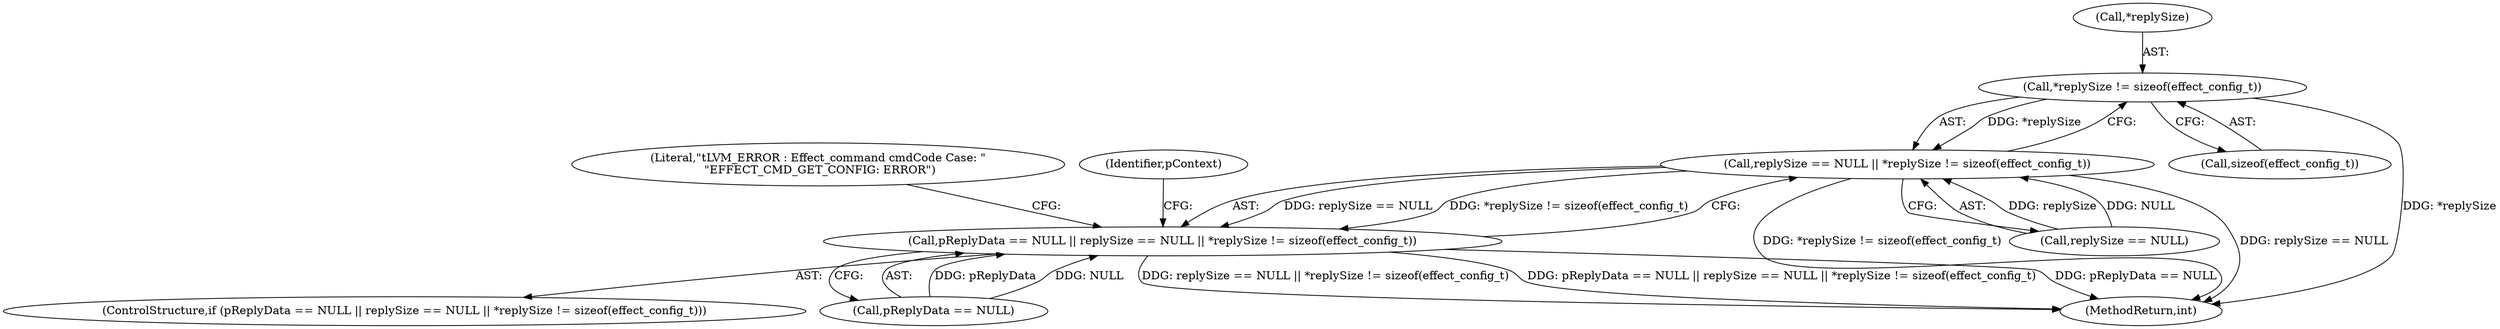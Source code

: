 digraph "0_Android_9e29523b9537983b4c4b205ff868d0b3bca0383b@API" {
"1000290" [label="(Call,*replySize != sizeof(effect_config_t))"];
"1000286" [label="(Call,replySize == NULL || *replySize != sizeof(effect_config_t))"];
"1000282" [label="(Call,pReplyData == NULL || replySize == NULL || *replySize != sizeof(effect_config_t))"];
"1000297" [label="(Literal,\"\tLVM_ERROR : Effect_command cmdCode Case: \"\n \"EFFECT_CMD_GET_CONFIG: ERROR\")"];
"1000286" [label="(Call,replySize == NULL || *replySize != sizeof(effect_config_t))"];
"1000281" [label="(ControlStructure,if (pReplyData == NULL || replySize == NULL || *replySize != sizeof(effect_config_t)))"];
"1000283" [label="(Call,pReplyData == NULL)"];
"1000282" [label="(Call,pReplyData == NULL || replySize == NULL || *replySize != sizeof(effect_config_t))"];
"1000293" [label="(Call,sizeof(effect_config_t))"];
"1000287" [label="(Call,replySize == NULL)"];
"1001271" [label="(MethodReturn,int)"];
"1000302" [label="(Identifier,pContext)"];
"1000291" [label="(Call,*replySize)"];
"1000290" [label="(Call,*replySize != sizeof(effect_config_t))"];
"1000290" -> "1000286"  [label="AST: "];
"1000290" -> "1000293"  [label="CFG: "];
"1000291" -> "1000290"  [label="AST: "];
"1000293" -> "1000290"  [label="AST: "];
"1000286" -> "1000290"  [label="CFG: "];
"1000290" -> "1001271"  [label="DDG: *replySize"];
"1000290" -> "1000286"  [label="DDG: *replySize"];
"1000286" -> "1000282"  [label="AST: "];
"1000286" -> "1000287"  [label="CFG: "];
"1000287" -> "1000286"  [label="AST: "];
"1000282" -> "1000286"  [label="CFG: "];
"1000286" -> "1001271"  [label="DDG: *replySize != sizeof(effect_config_t)"];
"1000286" -> "1001271"  [label="DDG: replySize == NULL"];
"1000286" -> "1000282"  [label="DDG: replySize == NULL"];
"1000286" -> "1000282"  [label="DDG: *replySize != sizeof(effect_config_t)"];
"1000287" -> "1000286"  [label="DDG: replySize"];
"1000287" -> "1000286"  [label="DDG: NULL"];
"1000282" -> "1000281"  [label="AST: "];
"1000282" -> "1000283"  [label="CFG: "];
"1000283" -> "1000282"  [label="AST: "];
"1000297" -> "1000282"  [label="CFG: "];
"1000302" -> "1000282"  [label="CFG: "];
"1000282" -> "1001271"  [label="DDG: replySize == NULL || *replySize != sizeof(effect_config_t)"];
"1000282" -> "1001271"  [label="DDG: pReplyData == NULL || replySize == NULL || *replySize != sizeof(effect_config_t)"];
"1000282" -> "1001271"  [label="DDG: pReplyData == NULL"];
"1000283" -> "1000282"  [label="DDG: pReplyData"];
"1000283" -> "1000282"  [label="DDG: NULL"];
}
